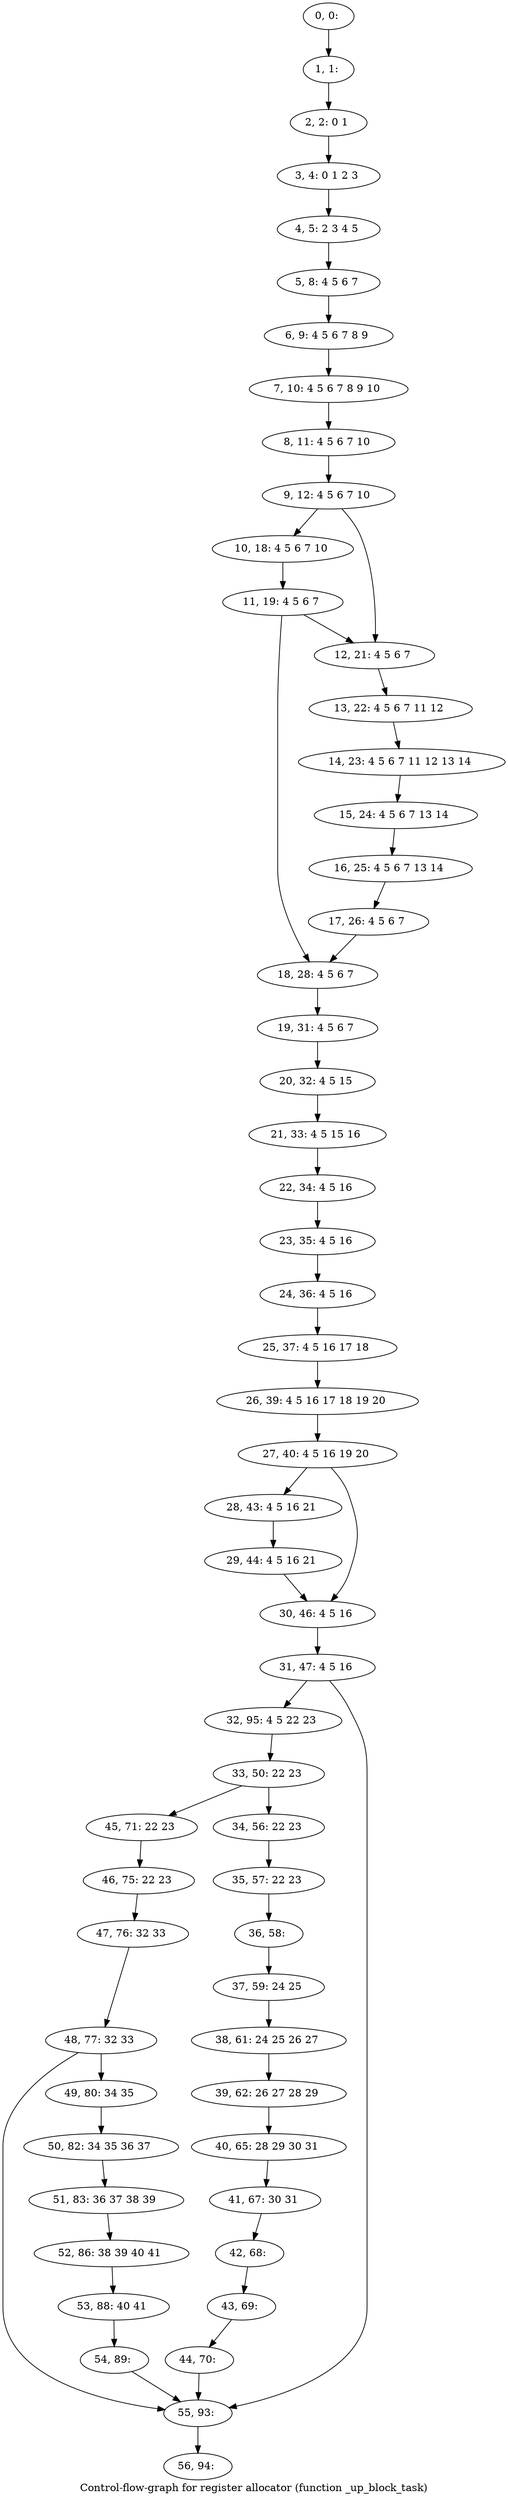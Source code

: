 digraph G {
graph [label="Control-flow-graph for register allocator (function _up_block_task)"]
0[label="0, 0: "];
1[label="1, 1: "];
2[label="2, 2: 0 1 "];
3[label="3, 4: 0 1 2 3 "];
4[label="4, 5: 2 3 4 5 "];
5[label="5, 8: 4 5 6 7 "];
6[label="6, 9: 4 5 6 7 8 9 "];
7[label="7, 10: 4 5 6 7 8 9 10 "];
8[label="8, 11: 4 5 6 7 10 "];
9[label="9, 12: 4 5 6 7 10 "];
10[label="10, 18: 4 5 6 7 10 "];
11[label="11, 19: 4 5 6 7 "];
12[label="12, 21: 4 5 6 7 "];
13[label="13, 22: 4 5 6 7 11 12 "];
14[label="14, 23: 4 5 6 7 11 12 13 14 "];
15[label="15, 24: 4 5 6 7 13 14 "];
16[label="16, 25: 4 5 6 7 13 14 "];
17[label="17, 26: 4 5 6 7 "];
18[label="18, 28: 4 5 6 7 "];
19[label="19, 31: 4 5 6 7 "];
20[label="20, 32: 4 5 15 "];
21[label="21, 33: 4 5 15 16 "];
22[label="22, 34: 4 5 16 "];
23[label="23, 35: 4 5 16 "];
24[label="24, 36: 4 5 16 "];
25[label="25, 37: 4 5 16 17 18 "];
26[label="26, 39: 4 5 16 17 18 19 20 "];
27[label="27, 40: 4 5 16 19 20 "];
28[label="28, 43: 4 5 16 21 "];
29[label="29, 44: 4 5 16 21 "];
30[label="30, 46: 4 5 16 "];
31[label="31, 47: 4 5 16 "];
32[label="32, 95: 4 5 22 23 "];
33[label="33, 50: 22 23 "];
34[label="34, 56: 22 23 "];
35[label="35, 57: 22 23 "];
36[label="36, 58: "];
37[label="37, 59: 24 25 "];
38[label="38, 61: 24 25 26 27 "];
39[label="39, 62: 26 27 28 29 "];
40[label="40, 65: 28 29 30 31 "];
41[label="41, 67: 30 31 "];
42[label="42, 68: "];
43[label="43, 69: "];
44[label="44, 70: "];
45[label="45, 71: 22 23 "];
46[label="46, 75: 22 23 "];
47[label="47, 76: 32 33 "];
48[label="48, 77: 32 33 "];
49[label="49, 80: 34 35 "];
50[label="50, 82: 34 35 36 37 "];
51[label="51, 83: 36 37 38 39 "];
52[label="52, 86: 38 39 40 41 "];
53[label="53, 88: 40 41 "];
54[label="54, 89: "];
55[label="55, 93: "];
56[label="56, 94: "];
0->1 ;
1->2 ;
2->3 ;
3->4 ;
4->5 ;
5->6 ;
6->7 ;
7->8 ;
8->9 ;
9->10 ;
9->12 ;
10->11 ;
11->12 ;
11->18 ;
12->13 ;
13->14 ;
14->15 ;
15->16 ;
16->17 ;
17->18 ;
18->19 ;
19->20 ;
20->21 ;
21->22 ;
22->23 ;
23->24 ;
24->25 ;
25->26 ;
26->27 ;
27->28 ;
27->30 ;
28->29 ;
29->30 ;
30->31 ;
31->32 ;
31->55 ;
32->33 ;
33->34 ;
33->45 ;
34->35 ;
35->36 ;
36->37 ;
37->38 ;
38->39 ;
39->40 ;
40->41 ;
41->42 ;
42->43 ;
43->44 ;
44->55 ;
45->46 ;
46->47 ;
47->48 ;
48->49 ;
48->55 ;
49->50 ;
50->51 ;
51->52 ;
52->53 ;
53->54 ;
54->55 ;
55->56 ;
}
